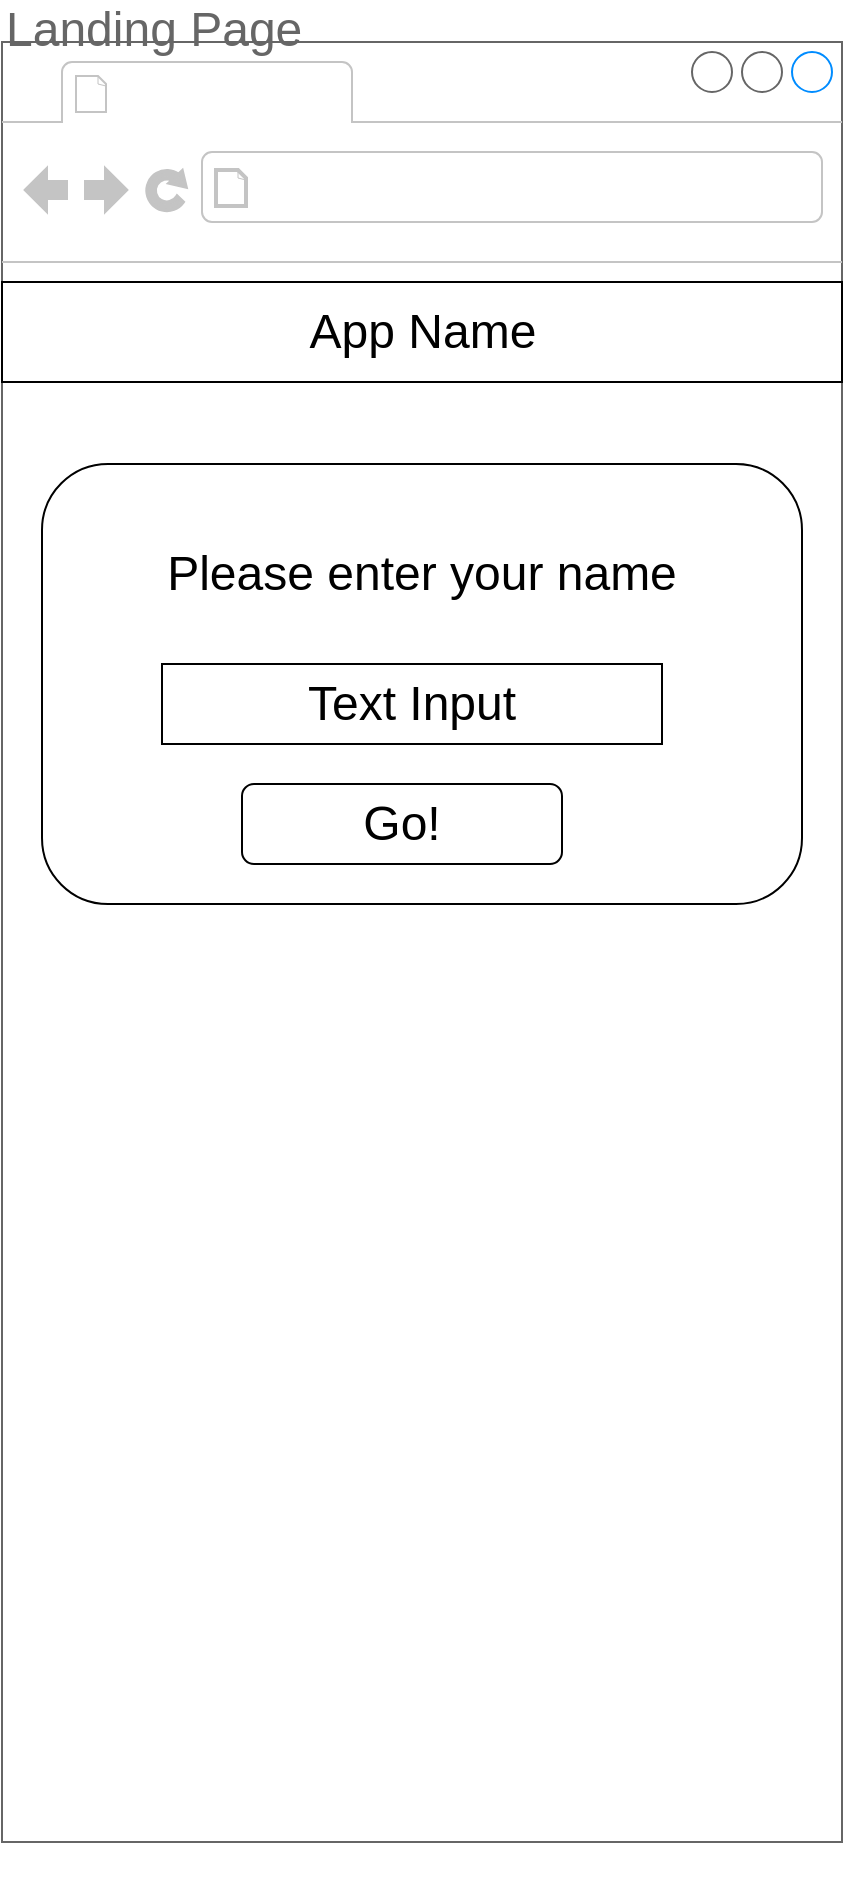 <mxfile>
    <diagram id="ybIHxXCL54Ibz4m5sB5Z" name="Page-1">
        <mxGraphModel dx="1341" dy="1068" grid="1" gridSize="10" guides="1" tooltips="1" connect="1" arrows="1" fold="1" page="1" pageScale="1" pageWidth="827" pageHeight="1169" math="0" shadow="0">
            <root>
                <mxCell id="0"/>
                <mxCell id="1" parent="0"/>
                <mxCell id="2" value="" style="group" vertex="1" connectable="0" parent="1">
                    <mxGeometry x="890" y="60" width="420" height="938" as="geometry"/>
                </mxCell>
                <mxCell id="3" value="" style="strokeWidth=1;shadow=0;dashed=0;align=center;html=1;shape=mxgraph.mockup.containers.browserWindow;rSize=0;strokeColor=#666666;mainText=,;recursiveResize=0;rounded=0;labelBackgroundColor=none;fontFamily=Verdana;fontSize=12;container=0;" vertex="1" parent="2">
                    <mxGeometry y="19" width="420" height="900" as="geometry"/>
                </mxCell>
                <mxCell id="4" value="&lt;font style=&quot;font-size: 24px&quot;&gt;Landing Page&lt;/font&gt;" style="strokeWidth=1;shadow=0;dashed=0;align=center;html=1;shape=mxgraph.mockup.containers.anchor;fontSize=17;fontColor=#666666;align=left;" vertex="1" parent="2">
                    <mxGeometry width="110" height="26" as="geometry"/>
                </mxCell>
                <mxCell id="5" value="" style="rounded=0;whiteSpace=wrap;html=1;fontSize=24;" vertex="1" parent="2">
                    <mxGeometry y="139" width="420" height="50" as="geometry"/>
                </mxCell>
                <mxCell id="6" value="App Name" style="text;html=1;strokeColor=none;fillColor=none;align=center;verticalAlign=middle;whiteSpace=wrap;rounded=0;fontSize=24;" vertex="1" parent="2">
                    <mxGeometry x="127.5" y="149" width="165" height="30" as="geometry"/>
                </mxCell>
                <mxCell id="7" value="" style="rounded=1;whiteSpace=wrap;html=1;fontSize=24;" vertex="1" parent="2">
                    <mxGeometry x="20" y="230" width="380" height="220" as="geometry"/>
                </mxCell>
                <mxCell id="8" value="Please enter your name" style="text;html=1;strokeColor=none;fillColor=none;align=center;verticalAlign=middle;whiteSpace=wrap;rounded=0;fontSize=24;" vertex="1" parent="2">
                    <mxGeometry x="50" y="260" width="320" height="50" as="geometry"/>
                </mxCell>
                <mxCell id="9" value="Text Input" style="rounded=0;whiteSpace=wrap;html=1;fontSize=24;" vertex="1" parent="2">
                    <mxGeometry x="80" y="330" width="250" height="40" as="geometry"/>
                </mxCell>
                <mxCell id="10" value="Go!" style="rounded=1;whiteSpace=wrap;html=1;fontSize=24;" vertex="1" parent="2">
                    <mxGeometry x="120" y="390" width="160" height="40" as="geometry"/>
                </mxCell>
            </root>
        </mxGraphModel>
    </diagram>
</mxfile>